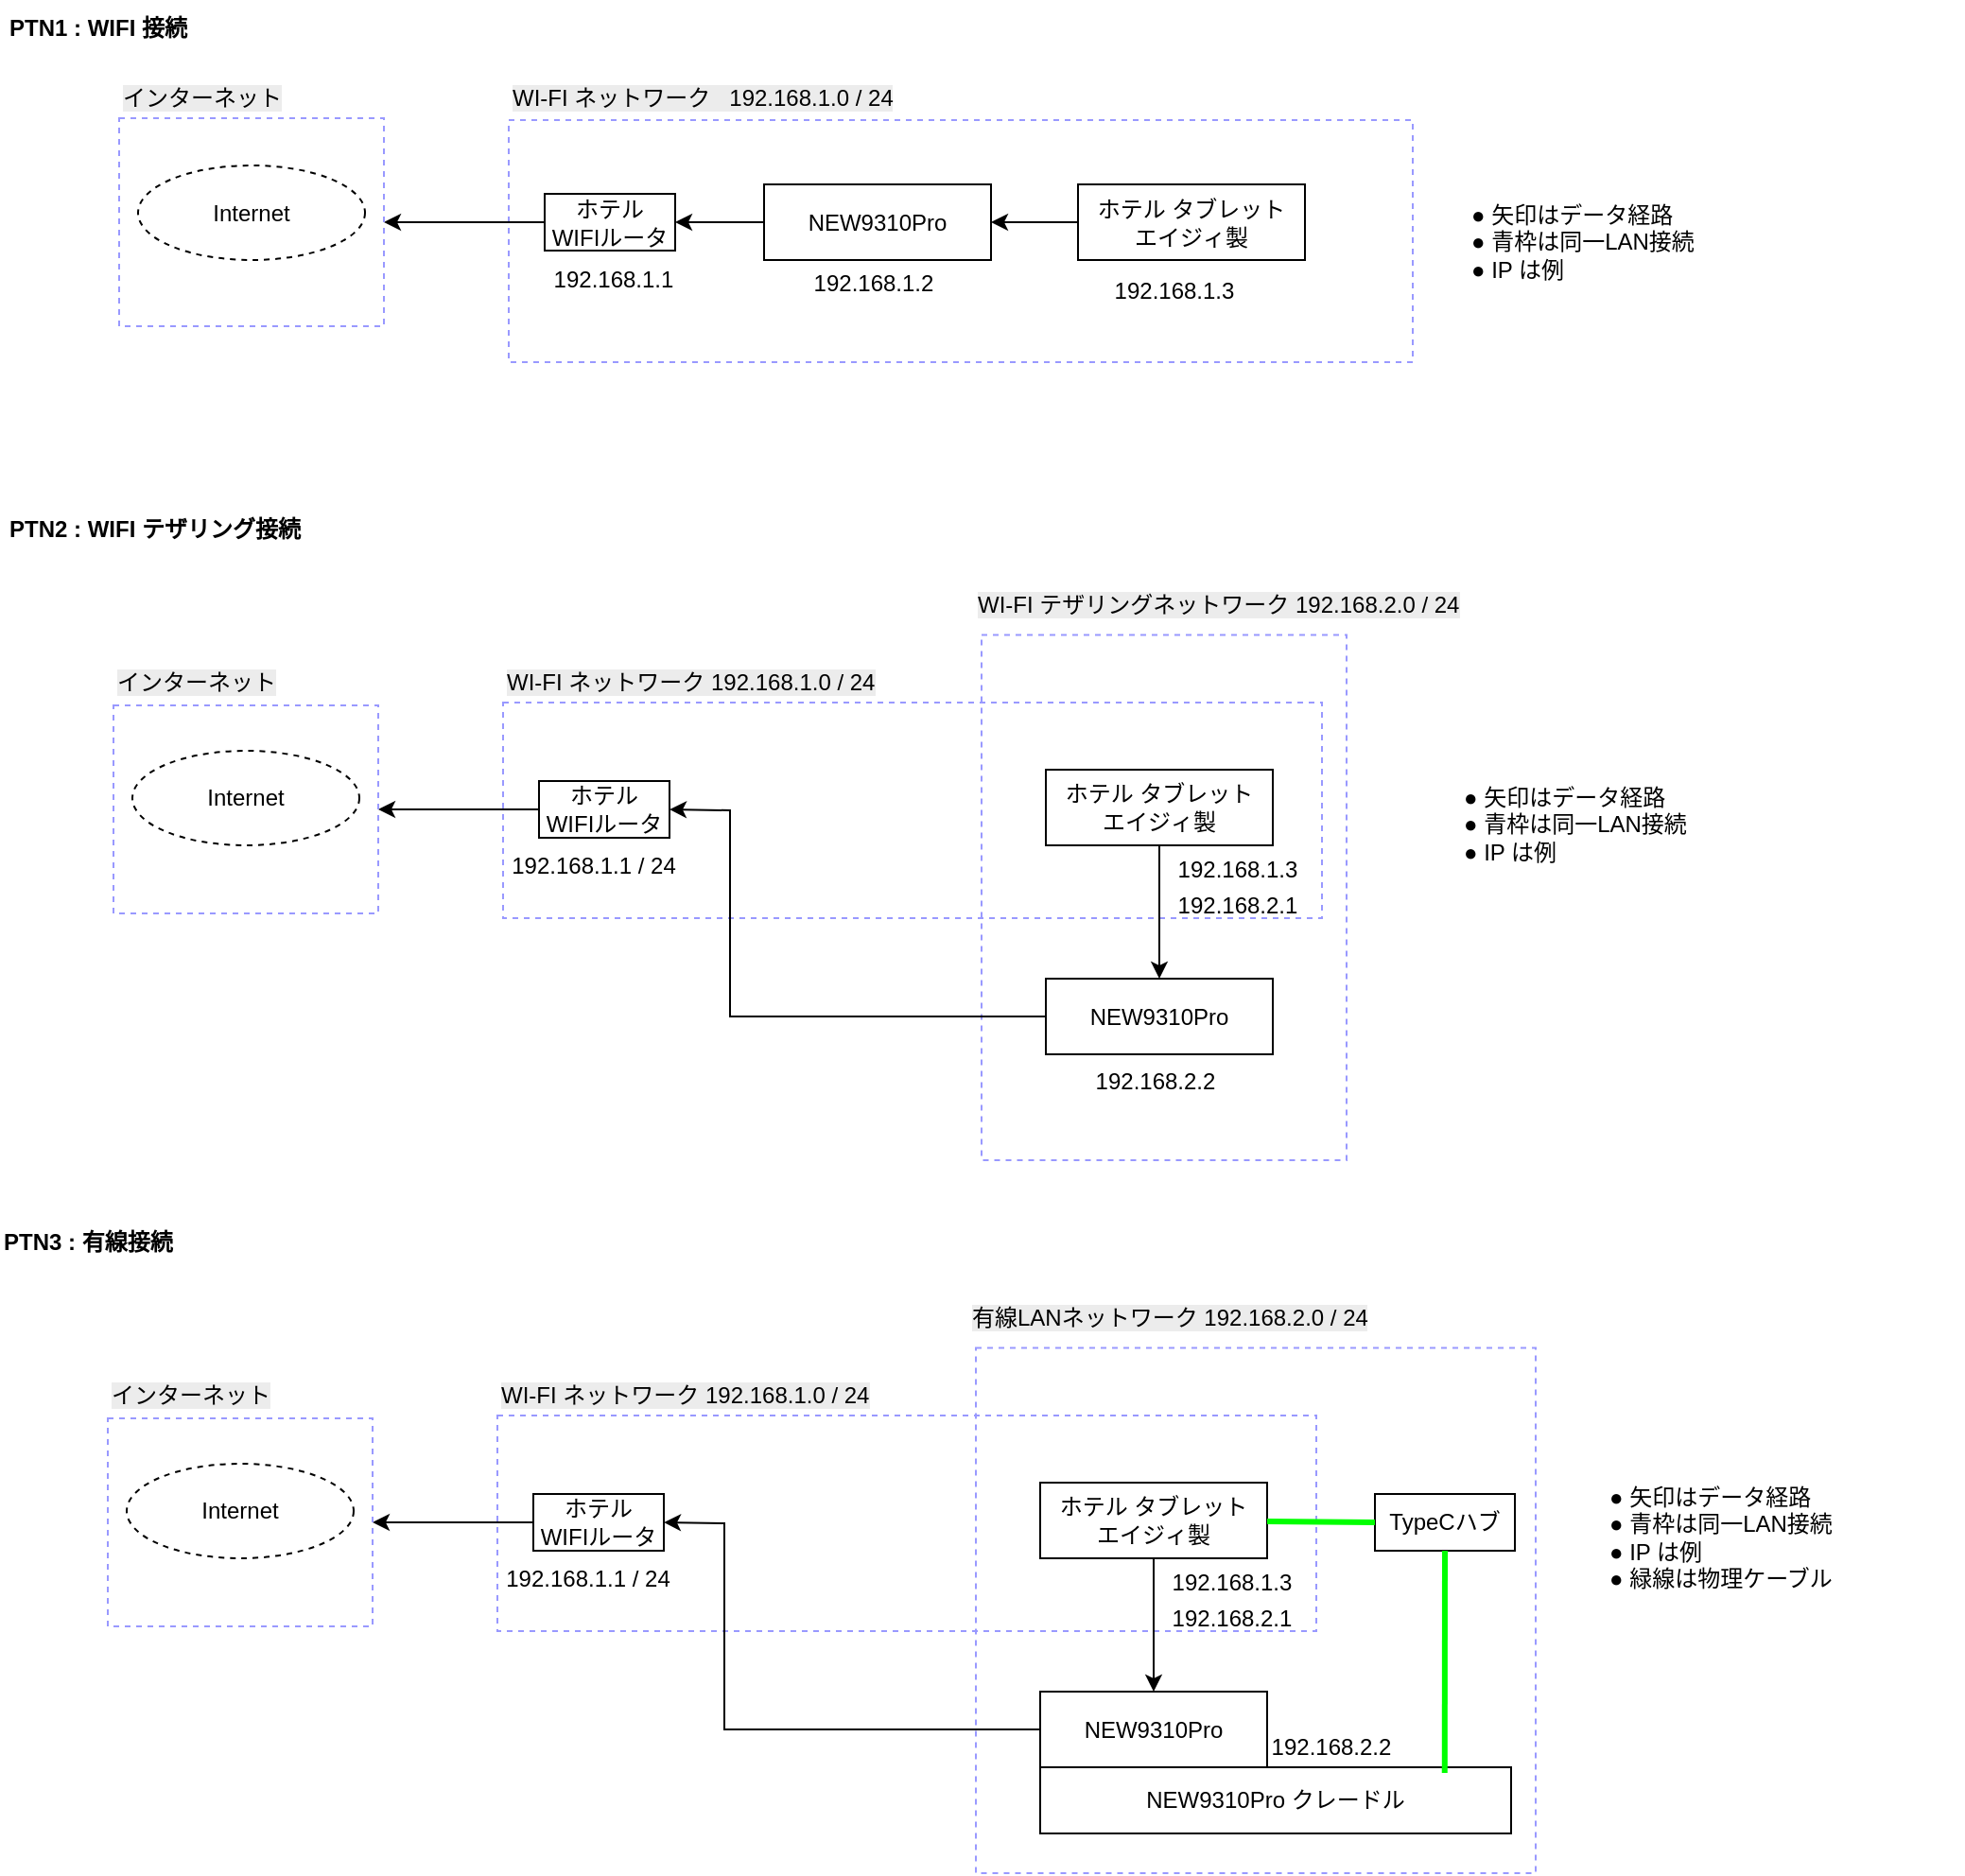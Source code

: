 <mxfile version="28.0.6" pages="2">
  <diagram name="構成" id="BScEjB2D5zMqkf6O6VkD">
    <mxGraphModel dx="1426" dy="875" grid="0" gridSize="10" guides="1" tooltips="1" connect="1" arrows="1" fold="1" page="1" pageScale="1" pageWidth="827" pageHeight="1169" math="0" shadow="0">
      <root>
        <mxCell id="9PDFQRWbDijcjVjQh_10-0" />
        <mxCell id="9PDFQRWbDijcjVjQh_10-1" parent="9PDFQRWbDijcjVjQh_10-0" />
        <mxCell id="Q8KEyN3tKyXlA5uVLbO0-29" value="" style="rounded=0;whiteSpace=wrap;html=1;fillColor=none;strokeColor=#9999FF;dashed=1;" vertex="1" parent="9PDFQRWbDijcjVjQh_10-1">
          <mxGeometry x="553" y="379.75" width="193" height="277.75" as="geometry" />
        </mxCell>
        <mxCell id="9PDFQRWbDijcjVjQh_10-22" value="" style="rounded=0;whiteSpace=wrap;html=1;fillColor=none;strokeColor=#9999FF;dashed=1;" vertex="1" parent="9PDFQRWbDijcjVjQh_10-1">
          <mxGeometry x="303" y="107.5" width="478" height="128" as="geometry" />
        </mxCell>
        <mxCell id="9PDFQRWbDijcjVjQh_10-3" value="NEW9310Pro" style="rounded=0;whiteSpace=wrap;html=1;" vertex="1" parent="9PDFQRWbDijcjVjQh_10-1">
          <mxGeometry x="438" y="141.5" width="120" height="40" as="geometry" />
        </mxCell>
        <mxCell id="9PDFQRWbDijcjVjQh_10-4" value="" style="endArrow=classic;html=1;rounded=0;" edge="1" parent="9PDFQRWbDijcjVjQh_10-1" source="Q8KEyN3tKyXlA5uVLbO0-3" target="9PDFQRWbDijcjVjQh_10-20">
          <mxGeometry width="50" height="50" relative="1" as="geometry">
            <mxPoint x="627" y="21.5" as="sourcePoint" />
            <mxPoint x="367" y="181.5" as="targetPoint" />
          </mxGeometry>
        </mxCell>
        <mxCell id="9PDFQRWbDijcjVjQh_10-6" value="ホテル タブレット&lt;div&gt;エイジィ製&lt;/div&gt;" style="rounded=0;whiteSpace=wrap;html=1;" vertex="1" parent="9PDFQRWbDijcjVjQh_10-1">
          <mxGeometry x="604" y="141.5" width="120" height="40" as="geometry" />
        </mxCell>
        <mxCell id="9PDFQRWbDijcjVjQh_10-14" value="Internet" style="ellipse;whiteSpace=wrap;html=1;dashed=1;" vertex="1" parent="9PDFQRWbDijcjVjQh_10-1">
          <mxGeometry x="107" y="131.5" width="120" height="50" as="geometry" />
        </mxCell>
        <mxCell id="9PDFQRWbDijcjVjQh_10-20" value="" style="rounded=0;whiteSpace=wrap;html=1;fillColor=none;strokeColor=#9999FF;dashed=1;" vertex="1" parent="9PDFQRWbDijcjVjQh_10-1">
          <mxGeometry x="97" y="106.5" width="140" height="110" as="geometry" />
        </mxCell>
        <mxCell id="Q8KEyN3tKyXlA5uVLbO0-0" value="PTN1 : WIFI 接続" style="text;html=1;align=left;verticalAlign=middle;whiteSpace=wrap;rounded=0;fontStyle=1" vertex="1" parent="9PDFQRWbDijcjVjQh_10-1">
          <mxGeometry x="37" y="44" width="170" height="30" as="geometry" />
        </mxCell>
        <mxCell id="Q8KEyN3tKyXlA5uVLbO0-3" value="ホテル&lt;div&gt;WIFIルータ&lt;/div&gt;" style="rounded=0;whiteSpace=wrap;html=1;" vertex="1" parent="9PDFQRWbDijcjVjQh_10-1">
          <mxGeometry x="322" y="146.5" width="69" height="30" as="geometry" />
        </mxCell>
        <mxCell id="Q8KEyN3tKyXlA5uVLbO0-4" value="&lt;span style=&quot;color: rgb(0, 0, 0); font-family: Helvetica; font-size: 12px; font-style: normal; font-variant-ligatures: normal; font-variant-caps: normal; font-weight: 400; letter-spacing: normal; orphans: 2; text-align: center; text-indent: 0px; text-transform: none; widows: 2; word-spacing: 0px; -webkit-text-stroke-width: 0px; white-space: normal; background-color: rgb(236, 236, 236); text-decoration-thickness: initial; text-decoration-style: initial; text-decoration-color: initial; display: inline !important; float: none;&quot;&gt;インターネット&lt;/span&gt;" style="text;whiteSpace=wrap;html=1;" vertex="1" parent="9PDFQRWbDijcjVjQh_10-1">
          <mxGeometry x="97" y="81.5" width="100" height="30" as="geometry" />
        </mxCell>
        <mxCell id="Q8KEyN3tKyXlA5uVLbO0-5" value="&lt;span style=&quot;color: rgb(0, 0, 0); font-family: Helvetica; font-size: 12px; font-style: normal; font-variant-ligatures: normal; font-variant-caps: normal; font-weight: 400; letter-spacing: normal; orphans: 2; text-align: center; text-indent: 0px; text-transform: none; widows: 2; word-spacing: 0px; -webkit-text-stroke-width: 0px; white-space: normal; background-color: rgb(236, 236, 236); text-decoration-thickness: initial; text-decoration-style: initial; text-decoration-color: initial; display: inline !important; float: none;&quot;&gt;WI-FI ネットワーク&amp;nbsp; &amp;nbsp;192.168.1.0 / 24&lt;/span&gt;" style="text;whiteSpace=wrap;html=1;" vertex="1" parent="9PDFQRWbDijcjVjQh_10-1">
          <mxGeometry x="303" y="81.5" width="244" height="30" as="geometry" />
        </mxCell>
        <mxCell id="Q8KEyN3tKyXlA5uVLbO0-6" value="" style="endArrow=classic;html=1;rounded=0;exitX=0;exitY=0.5;exitDx=0;exitDy=0;entryX=1;entryY=0.5;entryDx=0;entryDy=0;" edge="1" parent="9PDFQRWbDijcjVjQh_10-1" source="9PDFQRWbDijcjVjQh_10-3" target="Q8KEyN3tKyXlA5uVLbO0-3">
          <mxGeometry width="50" height="50" relative="1" as="geometry">
            <mxPoint x="726" y="176.5" as="sourcePoint" />
            <mxPoint x="686" y="176.5" as="targetPoint" />
          </mxGeometry>
        </mxCell>
        <mxCell id="Q8KEyN3tKyXlA5uVLbO0-7" value="" style="endArrow=classic;html=1;rounded=0;entryX=1;entryY=0.5;entryDx=0;entryDy=0;" edge="1" parent="9PDFQRWbDijcjVjQh_10-1" source="9PDFQRWbDijcjVjQh_10-6" target="9PDFQRWbDijcjVjQh_10-3">
          <mxGeometry width="50" height="50" relative="1" as="geometry">
            <mxPoint x="744" y="144.5" as="sourcePoint" />
            <mxPoint x="669" y="174.5" as="targetPoint" />
          </mxGeometry>
        </mxCell>
        <mxCell id="Q8KEyN3tKyXlA5uVLbO0-9" value="● 矢印はデータ経路&lt;div&gt;● 青枠は同一LAN接続&lt;/div&gt;&lt;div&gt;● IP は例&lt;/div&gt;" style="text;html=1;align=left;verticalAlign=middle;whiteSpace=wrap;rounded=0;" vertex="1" parent="9PDFQRWbDijcjVjQh_10-1">
          <mxGeometry x="810" y="140.5" width="189" height="62" as="geometry" />
        </mxCell>
        <mxCell id="Q8KEyN3tKyXlA5uVLbO0-10" value="192.168.1.1" style="text;html=1;align=center;verticalAlign=middle;whiteSpace=wrap;rounded=0;" vertex="1" parent="9PDFQRWbDijcjVjQh_10-1">
          <mxGeometry x="316" y="179.5" width="85" height="25" as="geometry" />
        </mxCell>
        <mxCell id="Q8KEyN3tKyXlA5uVLbO0-11" value="192.168.1.2" style="text;html=1;align=center;verticalAlign=middle;whiteSpace=wrap;rounded=0;" vertex="1" parent="9PDFQRWbDijcjVjQh_10-1">
          <mxGeometry x="428" y="181.5" width="136" height="25" as="geometry" />
        </mxCell>
        <mxCell id="Q8KEyN3tKyXlA5uVLbO0-12" value="192.168.1.3" style="text;html=1;align=center;verticalAlign=middle;whiteSpace=wrap;rounded=0;" vertex="1" parent="9PDFQRWbDijcjVjQh_10-1">
          <mxGeometry x="587" y="185" width="136" height="25" as="geometry" />
        </mxCell>
        <mxCell id="Q8KEyN3tKyXlA5uVLbO0-13" value="" style="rounded=0;whiteSpace=wrap;html=1;fillColor=none;strokeColor=#9999FF;dashed=1;" vertex="1" parent="9PDFQRWbDijcjVjQh_10-1">
          <mxGeometry x="300" y="415.5" width="433" height="114" as="geometry" />
        </mxCell>
        <mxCell id="Q8KEyN3tKyXlA5uVLbO0-14" value="NEW9310Pro" style="rounded=0;whiteSpace=wrap;html=1;" vertex="1" parent="9PDFQRWbDijcjVjQh_10-1">
          <mxGeometry x="587" y="561.5" width="120" height="40" as="geometry" />
        </mxCell>
        <mxCell id="Q8KEyN3tKyXlA5uVLbO0-15" value="" style="endArrow=classic;html=1;rounded=0;" edge="1" parent="9PDFQRWbDijcjVjQh_10-1" source="Q8KEyN3tKyXlA5uVLbO0-20" target="Q8KEyN3tKyXlA5uVLbO0-18">
          <mxGeometry width="50" height="50" relative="1" as="geometry">
            <mxPoint x="624" y="331" as="sourcePoint" />
            <mxPoint x="364" y="491" as="targetPoint" />
          </mxGeometry>
        </mxCell>
        <mxCell id="Q8KEyN3tKyXlA5uVLbO0-16" value="ホテル タブレット&lt;div&gt;エイジィ製&lt;/div&gt;" style="rounded=0;whiteSpace=wrap;html=1;" vertex="1" parent="9PDFQRWbDijcjVjQh_10-1">
          <mxGeometry x="587" y="451" width="120" height="40" as="geometry" />
        </mxCell>
        <mxCell id="Q8KEyN3tKyXlA5uVLbO0-17" value="Internet" style="ellipse;whiteSpace=wrap;html=1;dashed=1;" vertex="1" parent="9PDFQRWbDijcjVjQh_10-1">
          <mxGeometry x="104" y="441" width="120" height="50" as="geometry" />
        </mxCell>
        <mxCell id="Q8KEyN3tKyXlA5uVLbO0-18" value="" style="rounded=0;whiteSpace=wrap;html=1;fillColor=none;strokeColor=#9999FF;dashed=1;" vertex="1" parent="9PDFQRWbDijcjVjQh_10-1">
          <mxGeometry x="94" y="417" width="140" height="110" as="geometry" />
        </mxCell>
        <mxCell id="Q8KEyN3tKyXlA5uVLbO0-19" value="PTN2 : WIFI テザリング接続" style="text;html=1;align=left;verticalAlign=middle;whiteSpace=wrap;rounded=0;fontStyle=1" vertex="1" parent="9PDFQRWbDijcjVjQh_10-1">
          <mxGeometry x="37" y="308.5" width="170" height="30" as="geometry" />
        </mxCell>
        <mxCell id="Q8KEyN3tKyXlA5uVLbO0-20" value="ホテル&lt;div&gt;WIFIルータ&lt;/div&gt;" style="rounded=0;whiteSpace=wrap;html=1;" vertex="1" parent="9PDFQRWbDijcjVjQh_10-1">
          <mxGeometry x="319" y="457" width="69" height="30" as="geometry" />
        </mxCell>
        <mxCell id="Q8KEyN3tKyXlA5uVLbO0-21" value="&lt;span style=&quot;color: rgb(0, 0, 0); font-family: Helvetica; font-size: 12px; font-style: normal; font-variant-ligatures: normal; font-variant-caps: normal; font-weight: 400; letter-spacing: normal; orphans: 2; text-align: center; text-indent: 0px; text-transform: none; widows: 2; word-spacing: 0px; -webkit-text-stroke-width: 0px; white-space: normal; background-color: rgb(236, 236, 236); text-decoration-thickness: initial; text-decoration-style: initial; text-decoration-color: initial; display: inline !important; float: none;&quot;&gt;インターネット&lt;/span&gt;" style="text;whiteSpace=wrap;html=1;" vertex="1" parent="9PDFQRWbDijcjVjQh_10-1">
          <mxGeometry x="94" y="391" width="100" height="30" as="geometry" />
        </mxCell>
        <mxCell id="Q8KEyN3tKyXlA5uVLbO0-22" value="&lt;span style=&quot;color: rgb(0, 0, 0); font-family: Helvetica; font-size: 12px; font-style: normal; font-variant-ligatures: normal; font-variant-caps: normal; font-weight: 400; letter-spacing: normal; orphans: 2; text-align: center; text-indent: 0px; text-transform: none; widows: 2; word-spacing: 0px; -webkit-text-stroke-width: 0px; white-space: normal; background-color: rgb(236, 236, 236); text-decoration-thickness: initial; text-decoration-style: initial; text-decoration-color: initial; display: inline !important; float: none;&quot;&gt;WI-FI ネットワーク 192.168.1.0 / 24&lt;/span&gt;" style="text;whiteSpace=wrap;html=1;" vertex="1" parent="9PDFQRWbDijcjVjQh_10-1">
          <mxGeometry x="300" y="391" width="209" height="30" as="geometry" />
        </mxCell>
        <mxCell id="Q8KEyN3tKyXlA5uVLbO0-25" value="● 矢印はデータ経路&lt;div&gt;● 青枠は同一LAN接続&lt;/div&gt;&lt;div&gt;● IP は例&lt;/div&gt;" style="text;html=1;align=left;verticalAlign=middle;whiteSpace=wrap;rounded=0;" vertex="1" parent="9PDFQRWbDijcjVjQh_10-1">
          <mxGeometry x="806" y="448.5" width="189" height="62" as="geometry" />
        </mxCell>
        <mxCell id="Q8KEyN3tKyXlA5uVLbO0-26" value="192.168.1.1 / 24" style="text;html=1;align=center;verticalAlign=middle;whiteSpace=wrap;rounded=0;" vertex="1" parent="9PDFQRWbDijcjVjQh_10-1">
          <mxGeometry x="280" y="489" width="136" height="25" as="geometry" />
        </mxCell>
        <mxCell id="Q8KEyN3tKyXlA5uVLbO0-28" value="192.168.1.3" style="text;html=1;align=center;verticalAlign=middle;whiteSpace=wrap;rounded=0;" vertex="1" parent="9PDFQRWbDijcjVjQh_10-1">
          <mxGeometry x="633" y="491" width="111" height="25" as="geometry" />
        </mxCell>
        <mxCell id="Q8KEyN3tKyXlA5uVLbO0-31" value="192.168.2.2" style="text;html=1;align=center;verticalAlign=middle;whiteSpace=wrap;rounded=0;" vertex="1" parent="9PDFQRWbDijcjVjQh_10-1">
          <mxGeometry x="577" y="603.5" width="136" height="25" as="geometry" />
        </mxCell>
        <mxCell id="Q8KEyN3tKyXlA5uVLbO0-34" value="&lt;span style=&quot;color: rgb(0, 0, 0); font-family: Helvetica; font-size: 12px; font-style: normal; font-variant-ligatures: normal; font-variant-caps: normal; font-weight: 400; letter-spacing: normal; orphans: 2; text-align: center; text-indent: 0px; text-transform: none; widows: 2; word-spacing: 0px; -webkit-text-stroke-width: 0px; white-space: normal; background-color: rgb(236, 236, 236); text-decoration-thickness: initial; text-decoration-style: initial; text-decoration-color: initial; display: inline !important; float: none;&quot;&gt;WI-FI テザリングネットワーク 192.168.2.0 / 24&lt;/span&gt;" style="text;whiteSpace=wrap;html=1;" vertex="1" parent="9PDFQRWbDijcjVjQh_10-1">
          <mxGeometry x="549" y="349.75" width="290" height="30" as="geometry" />
        </mxCell>
        <mxCell id="Q8KEyN3tKyXlA5uVLbO0-37" value="192.168.2.1" style="text;html=1;align=center;verticalAlign=middle;whiteSpace=wrap;rounded=0;" vertex="1" parent="9PDFQRWbDijcjVjQh_10-1">
          <mxGeometry x="633" y="510.5" width="111" height="25" as="geometry" />
        </mxCell>
        <mxCell id="Q8KEyN3tKyXlA5uVLbO0-38" value="" style="endArrow=classic;html=1;rounded=0;" edge="1" parent="9PDFQRWbDijcjVjQh_10-1" source="Q8KEyN3tKyXlA5uVLbO0-16" target="Q8KEyN3tKyXlA5uVLbO0-14">
          <mxGeometry width="50" height="50" relative="1" as="geometry">
            <mxPoint x="952" y="407.5" as="sourcePoint" />
            <mxPoint x="906" y="407.5" as="targetPoint" />
          </mxGeometry>
        </mxCell>
        <mxCell id="Q8KEyN3tKyXlA5uVLbO0-39" value="" style="endArrow=classic;html=1;rounded=0;exitX=0;exitY=0.5;exitDx=0;exitDy=0;entryX=1;entryY=0.5;entryDx=0;entryDy=0;" edge="1" parent="9PDFQRWbDijcjVjQh_10-1" source="Q8KEyN3tKyXlA5uVLbO0-14" target="Q8KEyN3tKyXlA5uVLbO0-20">
          <mxGeometry width="50" height="50" relative="1" as="geometry">
            <mxPoint x="483" y="581.5" as="sourcePoint" />
            <mxPoint x="436" y="581.5" as="targetPoint" />
            <Array as="points">
              <mxPoint x="420" y="581.5" />
              <mxPoint x="420" y="472.5" />
            </Array>
          </mxGeometry>
        </mxCell>
        <mxCell id="Q8KEyN3tKyXlA5uVLbO0-41" value="" style="rounded=0;whiteSpace=wrap;html=1;fillColor=none;strokeColor=#9999FF;dashed=1;" vertex="1" parent="9PDFQRWbDijcjVjQh_10-1">
          <mxGeometry x="550" y="756.75" width="296" height="277.75" as="geometry" />
        </mxCell>
        <mxCell id="Q8KEyN3tKyXlA5uVLbO0-42" value="" style="rounded=0;whiteSpace=wrap;html=1;fillColor=none;strokeColor=#9999FF;dashed=1;" vertex="1" parent="9PDFQRWbDijcjVjQh_10-1">
          <mxGeometry x="297" y="792.5" width="433" height="114" as="geometry" />
        </mxCell>
        <mxCell id="Q8KEyN3tKyXlA5uVLbO0-43" value="NEW9310Pro" style="rounded=0;whiteSpace=wrap;html=1;" vertex="1" parent="9PDFQRWbDijcjVjQh_10-1">
          <mxGeometry x="584" y="938.5" width="120" height="40" as="geometry" />
        </mxCell>
        <mxCell id="Q8KEyN3tKyXlA5uVLbO0-44" value="" style="endArrow=classic;html=1;rounded=0;" edge="1" parent="9PDFQRWbDijcjVjQh_10-1" source="Q8KEyN3tKyXlA5uVLbO0-49" target="Q8KEyN3tKyXlA5uVLbO0-47">
          <mxGeometry width="50" height="50" relative="1" as="geometry">
            <mxPoint x="621" y="708" as="sourcePoint" />
            <mxPoint x="361" y="868" as="targetPoint" />
          </mxGeometry>
        </mxCell>
        <mxCell id="Q8KEyN3tKyXlA5uVLbO0-45" value="ホテル タブレット&lt;div&gt;エイジィ製&lt;/div&gt;" style="rounded=0;whiteSpace=wrap;html=1;" vertex="1" parent="9PDFQRWbDijcjVjQh_10-1">
          <mxGeometry x="584" y="828" width="120" height="40" as="geometry" />
        </mxCell>
        <mxCell id="Q8KEyN3tKyXlA5uVLbO0-46" value="Internet" style="ellipse;whiteSpace=wrap;html=1;dashed=1;" vertex="1" parent="9PDFQRWbDijcjVjQh_10-1">
          <mxGeometry x="101" y="818" width="120" height="50" as="geometry" />
        </mxCell>
        <mxCell id="Q8KEyN3tKyXlA5uVLbO0-47" value="" style="rounded=0;whiteSpace=wrap;html=1;fillColor=none;strokeColor=#9999FF;dashed=1;" vertex="1" parent="9PDFQRWbDijcjVjQh_10-1">
          <mxGeometry x="91" y="794" width="140" height="110" as="geometry" />
        </mxCell>
        <mxCell id="Q8KEyN3tKyXlA5uVLbO0-48" value="PTN3 : 有線接続" style="text;html=1;align=left;verticalAlign=middle;whiteSpace=wrap;rounded=0;fontStyle=1" vertex="1" parent="9PDFQRWbDijcjVjQh_10-1">
          <mxGeometry x="34" y="685.5" width="170" height="30" as="geometry" />
        </mxCell>
        <mxCell id="Q8KEyN3tKyXlA5uVLbO0-49" value="ホテル&lt;div&gt;WIFIルータ&lt;/div&gt;" style="rounded=0;whiteSpace=wrap;html=1;" vertex="1" parent="9PDFQRWbDijcjVjQh_10-1">
          <mxGeometry x="316" y="834" width="69" height="30" as="geometry" />
        </mxCell>
        <mxCell id="Q8KEyN3tKyXlA5uVLbO0-50" value="&lt;span style=&quot;color: rgb(0, 0, 0); font-family: Helvetica; font-size: 12px; font-style: normal; font-variant-ligatures: normal; font-variant-caps: normal; font-weight: 400; letter-spacing: normal; orphans: 2; text-align: center; text-indent: 0px; text-transform: none; widows: 2; word-spacing: 0px; -webkit-text-stroke-width: 0px; white-space: normal; background-color: rgb(236, 236, 236); text-decoration-thickness: initial; text-decoration-style: initial; text-decoration-color: initial; display: inline !important; float: none;&quot;&gt;インターネット&lt;/span&gt;" style="text;whiteSpace=wrap;html=1;" vertex="1" parent="9PDFQRWbDijcjVjQh_10-1">
          <mxGeometry x="91" y="768" width="100" height="30" as="geometry" />
        </mxCell>
        <mxCell id="Q8KEyN3tKyXlA5uVLbO0-51" value="&lt;span style=&quot;color: rgb(0, 0, 0); font-family: Helvetica; font-size: 12px; font-style: normal; font-variant-ligatures: normal; font-variant-caps: normal; font-weight: 400; letter-spacing: normal; orphans: 2; text-align: center; text-indent: 0px; text-transform: none; widows: 2; word-spacing: 0px; -webkit-text-stroke-width: 0px; white-space: normal; background-color: rgb(236, 236, 236); text-decoration-thickness: initial; text-decoration-style: initial; text-decoration-color: initial; display: inline !important; float: none;&quot;&gt;WI-FI ネットワーク 192.168.1.0 / 24&lt;/span&gt;" style="text;whiteSpace=wrap;html=1;" vertex="1" parent="9PDFQRWbDijcjVjQh_10-1">
          <mxGeometry x="297" y="768" width="209" height="30" as="geometry" />
        </mxCell>
        <mxCell id="Q8KEyN3tKyXlA5uVLbO0-52" value="● 矢印はデータ経路&lt;div&gt;● 青枠は同一LAN接続&lt;/div&gt;&lt;div&gt;● IP は例&lt;/div&gt;&lt;div&gt;● 緑線は物理ケーブル&lt;/div&gt;" style="text;html=1;align=left;verticalAlign=middle;whiteSpace=wrap;rounded=0;" vertex="1" parent="9PDFQRWbDijcjVjQh_10-1">
          <mxGeometry x="883" y="825.5" width="189" height="62" as="geometry" />
        </mxCell>
        <mxCell id="Q8KEyN3tKyXlA5uVLbO0-53" value="192.168.1.1 / 24" style="text;html=1;align=center;verticalAlign=middle;whiteSpace=wrap;rounded=0;" vertex="1" parent="9PDFQRWbDijcjVjQh_10-1">
          <mxGeometry x="277" y="866" width="136" height="25" as="geometry" />
        </mxCell>
        <mxCell id="Q8KEyN3tKyXlA5uVLbO0-54" value="192.168.1.3" style="text;html=1;align=center;verticalAlign=middle;whiteSpace=wrap;rounded=0;" vertex="1" parent="9PDFQRWbDijcjVjQh_10-1">
          <mxGeometry x="630" y="868" width="111" height="25" as="geometry" />
        </mxCell>
        <mxCell id="Q8KEyN3tKyXlA5uVLbO0-55" value="192.168.2.2" style="text;html=1;align=center;verticalAlign=middle;whiteSpace=wrap;rounded=0;" vertex="1" parent="9PDFQRWbDijcjVjQh_10-1">
          <mxGeometry x="670" y="955.5" width="136" height="25" as="geometry" />
        </mxCell>
        <mxCell id="Q8KEyN3tKyXlA5uVLbO0-56" value="&lt;span style=&quot;color: rgb(0, 0, 0); font-family: Helvetica; font-size: 12px; font-style: normal; font-variant-ligatures: normal; font-variant-caps: normal; font-weight: 400; letter-spacing: normal; orphans: 2; text-align: center; text-indent: 0px; text-transform: none; widows: 2; word-spacing: 0px; -webkit-text-stroke-width: 0px; white-space: normal; background-color: rgb(236, 236, 236); text-decoration-thickness: initial; text-decoration-style: initial; text-decoration-color: initial; display: inline !important; float: none;&quot;&gt;有線LANネットワーク 192.168.2.0 / 24&lt;/span&gt;" style="text;whiteSpace=wrap;html=1;" vertex="1" parent="9PDFQRWbDijcjVjQh_10-1">
          <mxGeometry x="546" y="726.75" width="290" height="30" as="geometry" />
        </mxCell>
        <mxCell id="Q8KEyN3tKyXlA5uVLbO0-57" value="192.168.2.1" style="text;html=1;align=center;verticalAlign=middle;whiteSpace=wrap;rounded=0;" vertex="1" parent="9PDFQRWbDijcjVjQh_10-1">
          <mxGeometry x="630" y="887.5" width="111" height="25" as="geometry" />
        </mxCell>
        <mxCell id="Q8KEyN3tKyXlA5uVLbO0-58" value="" style="endArrow=classic;html=1;rounded=0;" edge="1" parent="9PDFQRWbDijcjVjQh_10-1" source="Q8KEyN3tKyXlA5uVLbO0-45" target="Q8KEyN3tKyXlA5uVLbO0-43">
          <mxGeometry width="50" height="50" relative="1" as="geometry">
            <mxPoint x="949" y="784.5" as="sourcePoint" />
            <mxPoint x="903" y="784.5" as="targetPoint" />
          </mxGeometry>
        </mxCell>
        <mxCell id="Q8KEyN3tKyXlA5uVLbO0-59" value="" style="endArrow=classic;html=1;rounded=0;exitX=0;exitY=0.5;exitDx=0;exitDy=0;entryX=1;entryY=0.5;entryDx=0;entryDy=0;" edge="1" parent="9PDFQRWbDijcjVjQh_10-1" source="Q8KEyN3tKyXlA5uVLbO0-43" target="Q8KEyN3tKyXlA5uVLbO0-49">
          <mxGeometry width="50" height="50" relative="1" as="geometry">
            <mxPoint x="480" y="958.5" as="sourcePoint" />
            <mxPoint x="433" y="958.5" as="targetPoint" />
            <Array as="points">
              <mxPoint x="417" y="958.5" />
              <mxPoint x="417" y="849.5" />
            </Array>
          </mxGeometry>
        </mxCell>
        <mxCell id="Q8KEyN3tKyXlA5uVLbO0-60" value="NEW9310Pro クレードル" style="rounded=0;whiteSpace=wrap;html=1;" vertex="1" parent="9PDFQRWbDijcjVjQh_10-1">
          <mxGeometry x="584" y="978.5" width="249" height="35" as="geometry" />
        </mxCell>
        <mxCell id="Q8KEyN3tKyXlA5uVLbO0-61" value="TypeCハブ" style="rounded=0;whiteSpace=wrap;html=1;" vertex="1" parent="9PDFQRWbDijcjVjQh_10-1">
          <mxGeometry x="761" y="834" width="74" height="30" as="geometry" />
        </mxCell>
        <mxCell id="Q8KEyN3tKyXlA5uVLbO0-63" value="" style="endArrow=none;html=1;rounded=0;exitX=0;exitY=0.5;exitDx=0;exitDy=0;strokeColor=#00FF00;strokeWidth=3;" edge="1" parent="9PDFQRWbDijcjVjQh_10-1" source="Q8KEyN3tKyXlA5uVLbO0-61" target="Q8KEyN3tKyXlA5uVLbO0-45">
          <mxGeometry width="50" height="50" relative="1" as="geometry">
            <mxPoint x="579" y="880.5" as="sourcePoint" />
            <mxPoint x="629" y="830.5" as="targetPoint" />
          </mxGeometry>
        </mxCell>
        <mxCell id="Q8KEyN3tKyXlA5uVLbO0-64" value="" style="endArrow=none;html=1;rounded=0;exitX=0.859;exitY=0.086;exitDx=0;exitDy=0;strokeColor=#00FF00;strokeWidth=3;entryX=0.5;entryY=1;entryDx=0;entryDy=0;exitPerimeter=0;" edge="1" parent="9PDFQRWbDijcjVjQh_10-1" source="Q8KEyN3tKyXlA5uVLbO0-60" target="Q8KEyN3tKyXlA5uVLbO0-61">
          <mxGeometry width="50" height="50" relative="1" as="geometry">
            <mxPoint x="958" y="924.5" as="sourcePoint" />
            <mxPoint x="902" y="924.5" as="targetPoint" />
          </mxGeometry>
        </mxCell>
      </root>
    </mxGraphModel>
  </diagram>
  <diagram name="bk" id="usoBVQrJ3SZ9itmKvulK">
    <mxGraphModel dx="1426" dy="875" grid="1" gridSize="10" guides="1" tooltips="1" connect="1" arrows="1" fold="1" page="1" pageScale="1" pageWidth="827" pageHeight="1169" math="0" shadow="0">
      <root>
        <mxCell id="0" />
        <mxCell id="1" parent="0" />
        <mxCell id="I9DHOWEZ_pwjW-9ya_TR-9" value="" style="edgeStyle=orthogonalEdgeStyle;rounded=0;orthogonalLoop=1;jettySize=auto;html=1;exitX=0.5;exitY=0;exitDx=0;exitDy=0;" parent="1" source="1PvoCzYOQV1TV4NdYHf2-6" target="I9DHOWEZ_pwjW-9ya_TR-5" edge="1">
          <mxGeometry relative="1" as="geometry">
            <mxPoint x="640" y="300" as="sourcePoint" />
          </mxGeometry>
        </mxCell>
        <mxCell id="1PvoCzYOQV1TV4NdYHf2-1" value="NEW9310Pro" style="rounded=0;whiteSpace=wrap;html=1;" parent="1" vertex="1">
          <mxGeometry x="100" y="280" width="120" height="60" as="geometry" />
        </mxCell>
        <mxCell id="1PvoCzYOQV1TV4NdYHf2-3" value="" style="endArrow=classic;html=1;rounded=0;entryX=0.5;entryY=1;entryDx=0;entryDy=0;" parent="1" source="1PvoCzYOQV1TV4NdYHf2-1" target="I9DHOWEZ_pwjW-9ya_TR-1" edge="1">
          <mxGeometry width="50" height="50" relative="1" as="geometry">
            <mxPoint x="630" y="390" as="sourcePoint" />
            <mxPoint x="266.76" y="149.22" as="targetPoint" />
          </mxGeometry>
        </mxCell>
        <mxCell id="1PvoCzYOQV1TV4NdYHf2-4" value="SIM" style="text;html=1;align=center;verticalAlign=middle;whiteSpace=wrap;rounded=0;" parent="1" vertex="1">
          <mxGeometry x="100" y="250" width="60" height="30" as="geometry" />
        </mxCell>
        <mxCell id="1PvoCzYOQV1TV4NdYHf2-6" value="ホテル タブレット&lt;div&gt;エイジィ製&lt;/div&gt;" style="rounded=0;whiteSpace=wrap;html=1;" parent="1" vertex="1">
          <mxGeometry x="670" y="327.5" width="120" height="60" as="geometry" />
        </mxCell>
        <mxCell id="1PvoCzYOQV1TV4NdYHf2-7" value="" style="endArrow=classic;html=1;rounded=0;exitX=0;exitY=0.5;exitDx=0;exitDy=0;entryX=1;entryY=0.5;entryDx=0;entryDy=0;" parent="1" source="00aySutuGdwYuoqrU7Ly-11" target="00aySutuGdwYuoqrU7Ly-4" edge="1">
          <mxGeometry width="50" height="50" relative="1" as="geometry">
            <mxPoint x="652" y="301" as="sourcePoint" />
            <mxPoint x="460" y="320" as="targetPoint" />
          </mxGeometry>
        </mxCell>
        <mxCell id="00aySutuGdwYuoqrU7Ly-2" value="有線LAN" style="text;html=1;align=center;verticalAlign=middle;whiteSpace=wrap;rounded=0;" parent="1" vertex="1">
          <mxGeometry x="410" y="336" width="60" height="30" as="geometry" />
        </mxCell>
        <mxCell id="00aySutuGdwYuoqrU7Ly-4" value="NEW9310Pro　クレードル(KTS)" style="rounded=0;whiteSpace=wrap;html=1;" parent="1" vertex="1">
          <mxGeometry x="100" y="340" width="200" height="35" as="geometry" />
        </mxCell>
        <mxCell id="00aySutuGdwYuoqrU7Ly-8" value="&lt;span style=&quot;color: rgb(0, 0, 0); font-family: Helvetica; font-size: 12px; font-style: normal; font-variant-ligatures: normal; font-variant-caps: normal; font-weight: 400; letter-spacing: normal; orphans: 2; text-align: center; text-indent: 0px; text-transform: none; widows: 2; word-spacing: 0px; -webkit-text-stroke-width: 0px; white-space: normal; background-color: rgb(236, 236, 236); text-decoration-thickness: initial; text-decoration-style: initial; text-decoration-color: initial; display: inline !important; float: none;&quot;&gt;ローカル通信&lt;/span&gt;" style="text;whiteSpace=wrap;html=1;" parent="1" vertex="1">
          <mxGeometry x="400" y="372.5" width="130" height="40" as="geometry" />
        </mxCell>
        <mxCell id="00aySutuGdwYuoqrU7Ly-11" value="ハブ" style="rounded=0;whiteSpace=wrap;html=1;" parent="1" vertex="1">
          <mxGeometry x="560" y="342.5" width="50" height="30" as="geometry" />
        </mxCell>
        <mxCell id="00aySutuGdwYuoqrU7Ly-13" value="" style="endArrow=classic;html=1;rounded=0;entryX=1;entryY=0.5;entryDx=0;entryDy=0;" parent="1" source="1PvoCzYOQV1TV4NdYHf2-6" target="00aySutuGdwYuoqrU7Ly-11" edge="1">
          <mxGeometry width="50" height="50" relative="1" as="geometry">
            <mxPoint x="710" y="380" as="sourcePoint" />
            <mxPoint x="760" y="330" as="targetPoint" />
          </mxGeometry>
        </mxCell>
        <mxCell id="00aySutuGdwYuoqrU7Ly-14" value="USB TYPE-C" style="text;html=1;align=center;verticalAlign=middle;whiteSpace=wrap;rounded=0;" parent="1" vertex="1">
          <mxGeometry x="610" y="366" width="60" height="30" as="geometry" />
        </mxCell>
        <mxCell id="I9DHOWEZ_pwjW-9ya_TR-1" value="Internet" style="ellipse;whiteSpace=wrap;html=1;dashed=1;" parent="1" vertex="1">
          <mxGeometry x="100" y="80" width="120" height="50" as="geometry" />
        </mxCell>
        <mxCell id="I9DHOWEZ_pwjW-9ya_TR-2" value="&lt;span style=&quot;color: rgb(0, 0, 0); font-family: Helvetica; font-size: 12px; font-style: normal; font-variant-ligatures: normal; font-variant-caps: normal; font-weight: 400; letter-spacing: normal; orphans: 2; text-align: center; text-indent: 0px; text-transform: none; widows: 2; word-spacing: 0px; -webkit-text-stroke-width: 0px; white-space: normal; background-color: rgb(236, 236, 236); text-decoration-thickness: initial; text-decoration-style: initial; text-decoration-color: initial; display: inline !important; float: none;&quot;&gt;インターネット&lt;/span&gt;" style="text;whiteSpace=wrap;html=1;" parent="1" vertex="1">
          <mxGeometry x="210" y="150" width="100" height="30" as="geometry" />
        </mxCell>
        <mxCell id="I9DHOWEZ_pwjW-9ya_TR-3" value="Pogopin" style="text;html=1;align=center;verticalAlign=middle;whiteSpace=wrap;rounded=0;" parent="1" vertex="1">
          <mxGeometry x="40" y="320" width="60" height="30" as="geometry" />
        </mxCell>
        <mxCell id="I9DHOWEZ_pwjW-9ya_TR-4" value="" style="rounded=0;whiteSpace=wrap;html=1;fillColor=none;strokeColor=#9999FF;dashed=1;" parent="1" vertex="1">
          <mxGeometry x="290" y="330" width="280" height="50" as="geometry" />
        </mxCell>
        <mxCell id="I9DHOWEZ_pwjW-9ya_TR-5" value="Internet" style="ellipse;whiteSpace=wrap;html=1;dashed=1;" parent="1" vertex="1">
          <mxGeometry x="670" y="80" width="120" height="50" as="geometry" />
        </mxCell>
        <mxCell id="I9DHOWEZ_pwjW-9ya_TR-7" value="&lt;span style=&quot;color: rgb(0, 0, 0); font-family: Helvetica; font-size: 12px; font-style: normal; font-variant-ligatures: normal; font-variant-caps: normal; font-weight: 400; letter-spacing: normal; orphans: 2; text-align: center; text-indent: 0px; text-transform: none; widows: 2; word-spacing: 0px; -webkit-text-stroke-width: 0px; white-space: normal; background-color: rgb(236, 236, 236); text-decoration-thickness: initial; text-decoration-style: initial; text-decoration-color: initial; display: inline !important; float: none;&quot;&gt;インターネット&lt;/span&gt;" style="text;whiteSpace=wrap;html=1;" parent="1" vertex="1">
          <mxGeometry x="590" y="150" width="100" height="30" as="geometry" />
        </mxCell>
        <mxCell id="1PvoCzYOQV1TV4NdYHf2-11" value="" style="rounded=0;whiteSpace=wrap;html=1;fillColor=none;strokeColor=#9999FF;dashed=1;" parent="1" vertex="1">
          <mxGeometry x="90" y="60" width="140" height="230" as="geometry" />
        </mxCell>
        <mxCell id="I9DHOWEZ_pwjW-9ya_TR-10" value="ホテル内WiFi" style="text;html=1;align=center;verticalAlign=middle;whiteSpace=wrap;rounded=0;" parent="1" vertex="1">
          <mxGeometry x="740" y="297.5" width="60" height="30" as="geometry" />
        </mxCell>
        <mxCell id="I9DHOWEZ_pwjW-9ya_TR-6" value="" style="rounded=0;whiteSpace=wrap;html=1;fillColor=none;strokeColor=#9999FF;dashed=1;" parent="1" vertex="1">
          <mxGeometry x="660" y="60" width="140" height="280" as="geometry" />
        </mxCell>
      </root>
    </mxGraphModel>
  </diagram>
</mxfile>
